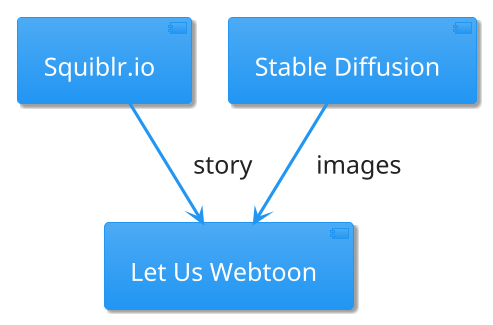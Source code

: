 @startuml 
!theme materia
'Define the skinparam for the font size
skinparam defaultFontSize 24

'Define the components
[Let Us Webtoon] as webtoon
[Squiblr.io] as story
[Stable Diffusion] as image

'Define the relationships
story --> webtoon : story
image --> webtoon : images
@enduml